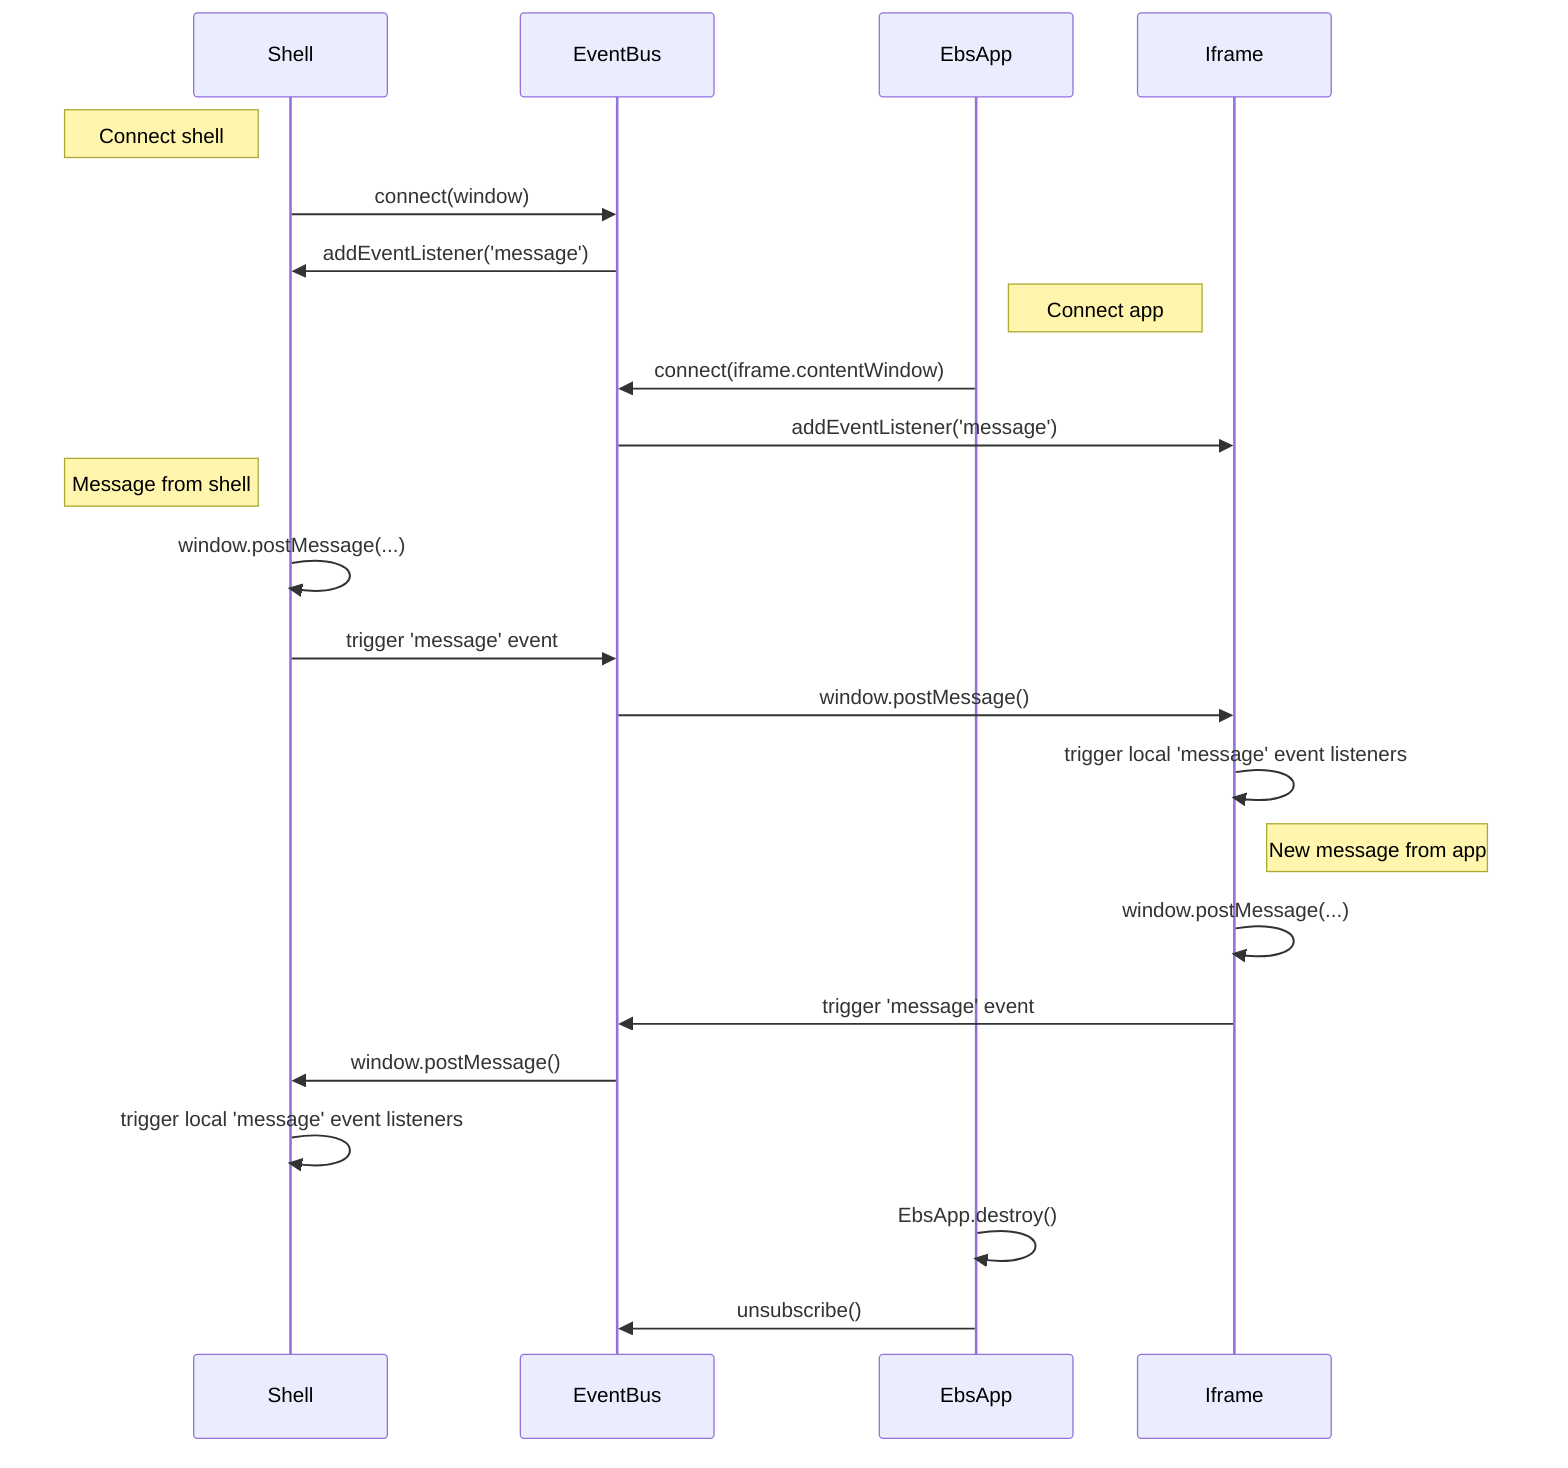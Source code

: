 sequenceDiagram

Note left of Shell: Connect shell
Shell->>EventBus: connect(window)
EventBus->>Shell: addEventListener('message')

Note right of EbsApp: Connect app
EbsApp->>EventBus: connect(iframe.contentWindow)
EventBus->>Iframe: addEventListener('message')

Note left of Shell: Message from shell
Shell->>Shell: window.postMessage(...)
Shell->>EventBus: trigger 'message' event
EventBus->>Iframe: window.postMessage()
Iframe->>Iframe: trigger local 'message' event listeners


Note right of Iframe: New message from app
Iframe->>Iframe: window.postMessage(...)
Iframe->>EventBus: trigger 'message' event
EventBus->>Shell: window.postMessage()
Shell->>Shell: trigger local 'message' event listeners

EbsApp->>EbsApp: EbsApp.destroy()
EbsApp->>EventBus: unsubscribe()